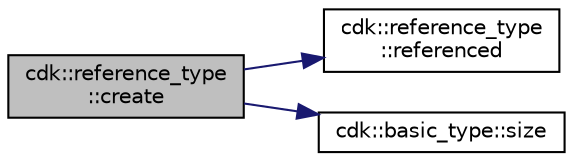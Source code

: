 digraph "cdk::reference_type::create"
{
 // INTERACTIVE_SVG=YES
 // LATEX_PDF_SIZE
  edge [fontname="Helvetica",fontsize="10",labelfontname="Helvetica",labelfontsize="10"];
  node [fontname="Helvetica",fontsize="10",shape=record];
  rankdir="LR";
  Node1 [label="cdk::reference_type\l::create",height=0.2,width=0.4,color="black", fillcolor="grey75", style="filled", fontcolor="black",tooltip=" "];
  Node1 -> Node2 [color="midnightblue",fontsize="10",style="solid"];
  Node2 [label="cdk::reference_type\l::referenced",height=0.2,width=0.4,color="black", fillcolor="white", style="filled",URL="$structcdk_1_1reference__type.html#af787412c1887935344f4a1762b7dad52",tooltip=" "];
  Node1 -> Node3 [color="midnightblue",fontsize="10",style="solid"];
  Node3 [label="cdk::basic_type::size",height=0.2,width=0.4,color="black", fillcolor="white", style="filled",URL="$classcdk_1_1basic__type.html#ac0daea790244c1aef28443eaf02aef81",tooltip=" "];
}
